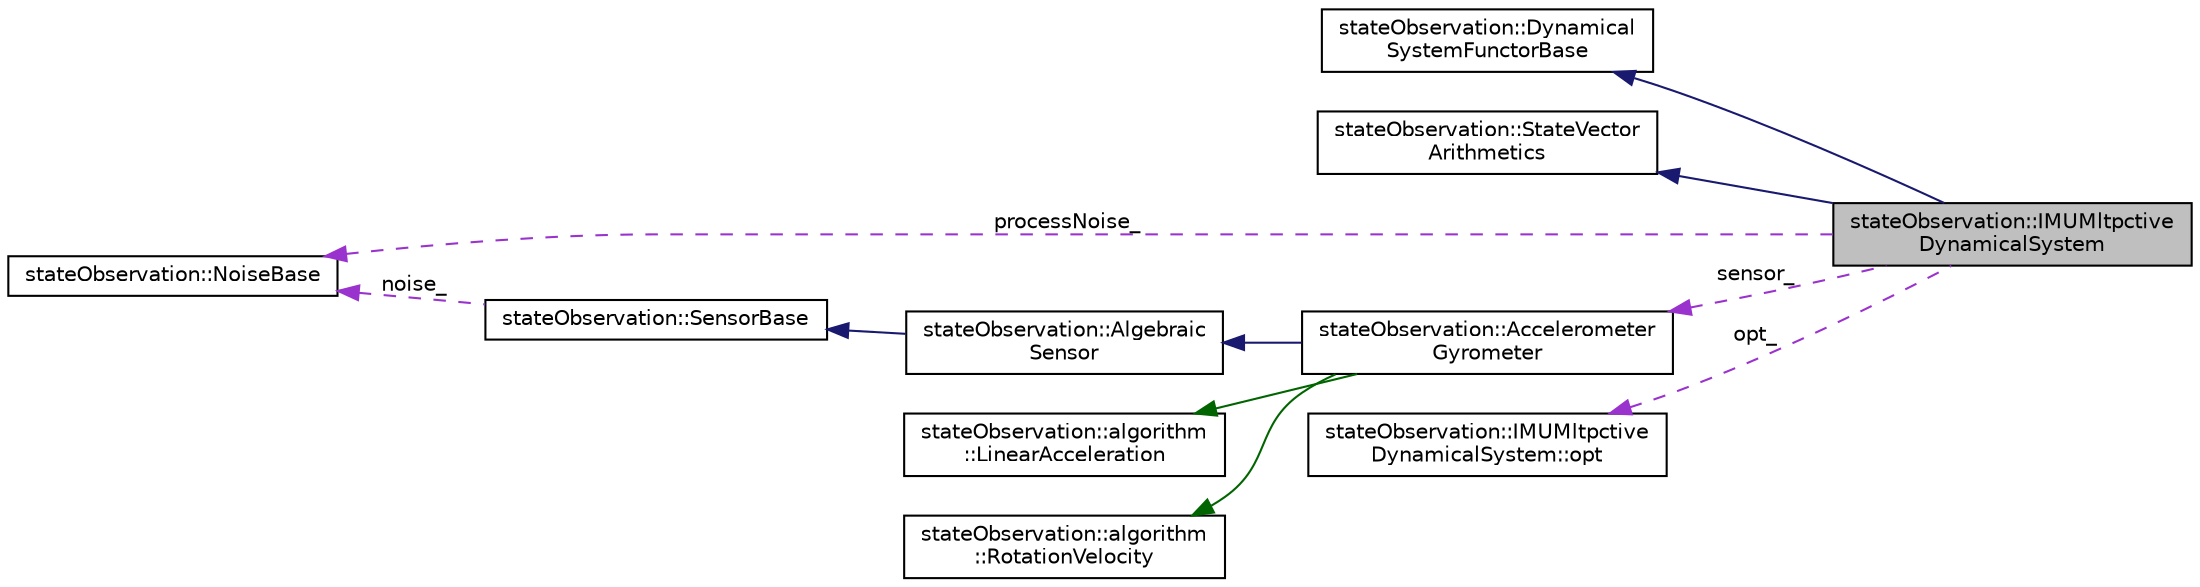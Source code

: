 digraph "stateObservation::IMUMltpctiveDynamicalSystem"
{
  edge [fontname="Helvetica",fontsize="10",labelfontname="Helvetica",labelfontsize="10"];
  node [fontname="Helvetica",fontsize="10",shape=record];
  rankdir="LR";
  Node3 [label="stateObservation::IMUMltpctive\lDynamicalSystem",height=0.2,width=0.4,color="black", fillcolor="grey75", style="filled", fontcolor="black"];
  Node4 -> Node3 [dir="back",color="midnightblue",fontsize="10",style="solid",fontname="Helvetica"];
  Node4 [label="stateObservation::Dynamical\lSystemFunctorBase",height=0.2,width=0.4,color="black", fillcolor="white", style="filled",URL="$classstateObservation_1_1DynamicalSystemFunctorBase.html",tooltip="This is the base class of any functor that describes the dynamics of the state and the measurement..."];
  Node5 -> Node3 [dir="back",color="midnightblue",fontsize="10",style="solid",fontname="Helvetica"];
  Node5 [label="stateObservation::StateVector\lArithmetics",height=0.2,width=0.4,color="black", fillcolor="white", style="filled",URL="$classstateObservation_1_1StateVectorArithmetics.html",tooltip="This class is used to customize the way the difference between measurements, the state update functio..."];
  Node6 -> Node3 [dir="back",color="darkorchid3",fontsize="10",style="dashed",label=" sensor_" ,fontname="Helvetica"];
  Node6 [label="stateObservation::Accelerometer\lGyrometer",height=0.2,width=0.4,color="black", fillcolor="white", style="filled",URL="$classstateObservation_1_1AccelerometerGyrometer.html",tooltip="Implements the accelerometer-gyrometer measurements. "];
  Node7 -> Node6 [dir="back",color="midnightblue",fontsize="10",style="solid",fontname="Helvetica"];
  Node7 [label="stateObservation::Algebraic\lSensor",height=0.2,width=0.4,color="black", fillcolor="white", style="filled",URL="$classstateObservation_1_1AlgebraicSensor.html",tooltip="The base class for algebraic sensors. Algebraic sensors are sensors which depend only on the state va..."];
  Node8 -> Node7 [dir="back",color="midnightblue",fontsize="10",style="solid",fontname="Helvetica"];
  Node8 [label="stateObservation::SensorBase",height=0.2,width=0.4,color="black", fillcolor="white", style="filled",URL="$classstateObservation_1_1SensorBase.html",tooltip="The base class for sensors. This must be derived to implement a sensor. "];
  Node9 -> Node8 [dir="back",color="darkorchid3",fontsize="10",style="dashed",label=" noise_" ,fontname="Helvetica"];
  Node9 [label="stateObservation::NoiseBase",height=0.2,width=0.4,color="black", fillcolor="white", style="filled",URL="$classstateObservation_1_1NoiseBase.html"];
  Node10 -> Node6 [dir="back",color="darkgreen",fontsize="10",style="solid",fontname="Helvetica"];
  Node10 [label="stateObservation::algorithm\l::LinearAcceleration",height=0.2,width=0.4,color="black", fillcolor="white", style="filled",URL="$classstateObservation_1_1algorithm_1_1LinearAcceleration.html",tooltip="Implements the measurements given by an accelerometer. "];
  Node11 -> Node6 [dir="back",color="darkgreen",fontsize="10",style="solid",fontname="Helvetica"];
  Node11 [label="stateObservation::algorithm\l::RotationVelocity",height=0.2,width=0.4,color="black", fillcolor="white", style="filled",URL="$classstateObservation_1_1algorithm_1_1RotationVelocity.html",tooltip="Implements the gyrometer measurement algorithm. "];
  Node9 -> Node3 [dir="back",color="darkorchid3",fontsize="10",style="dashed",label=" processNoise_" ,fontname="Helvetica"];
  Node12 -> Node3 [dir="back",color="darkorchid3",fontsize="10",style="dashed",label=" opt_" ,fontname="Helvetica"];
  Node12 [label="stateObservation::IMUMltpctive\lDynamicalSystem::opt",height=0.2,width=0.4,color="black", fillcolor="white", style="filled",URL="$structstateObservation_1_1IMUMltpctiveDynamicalSystem_1_1opt.html"];
}
